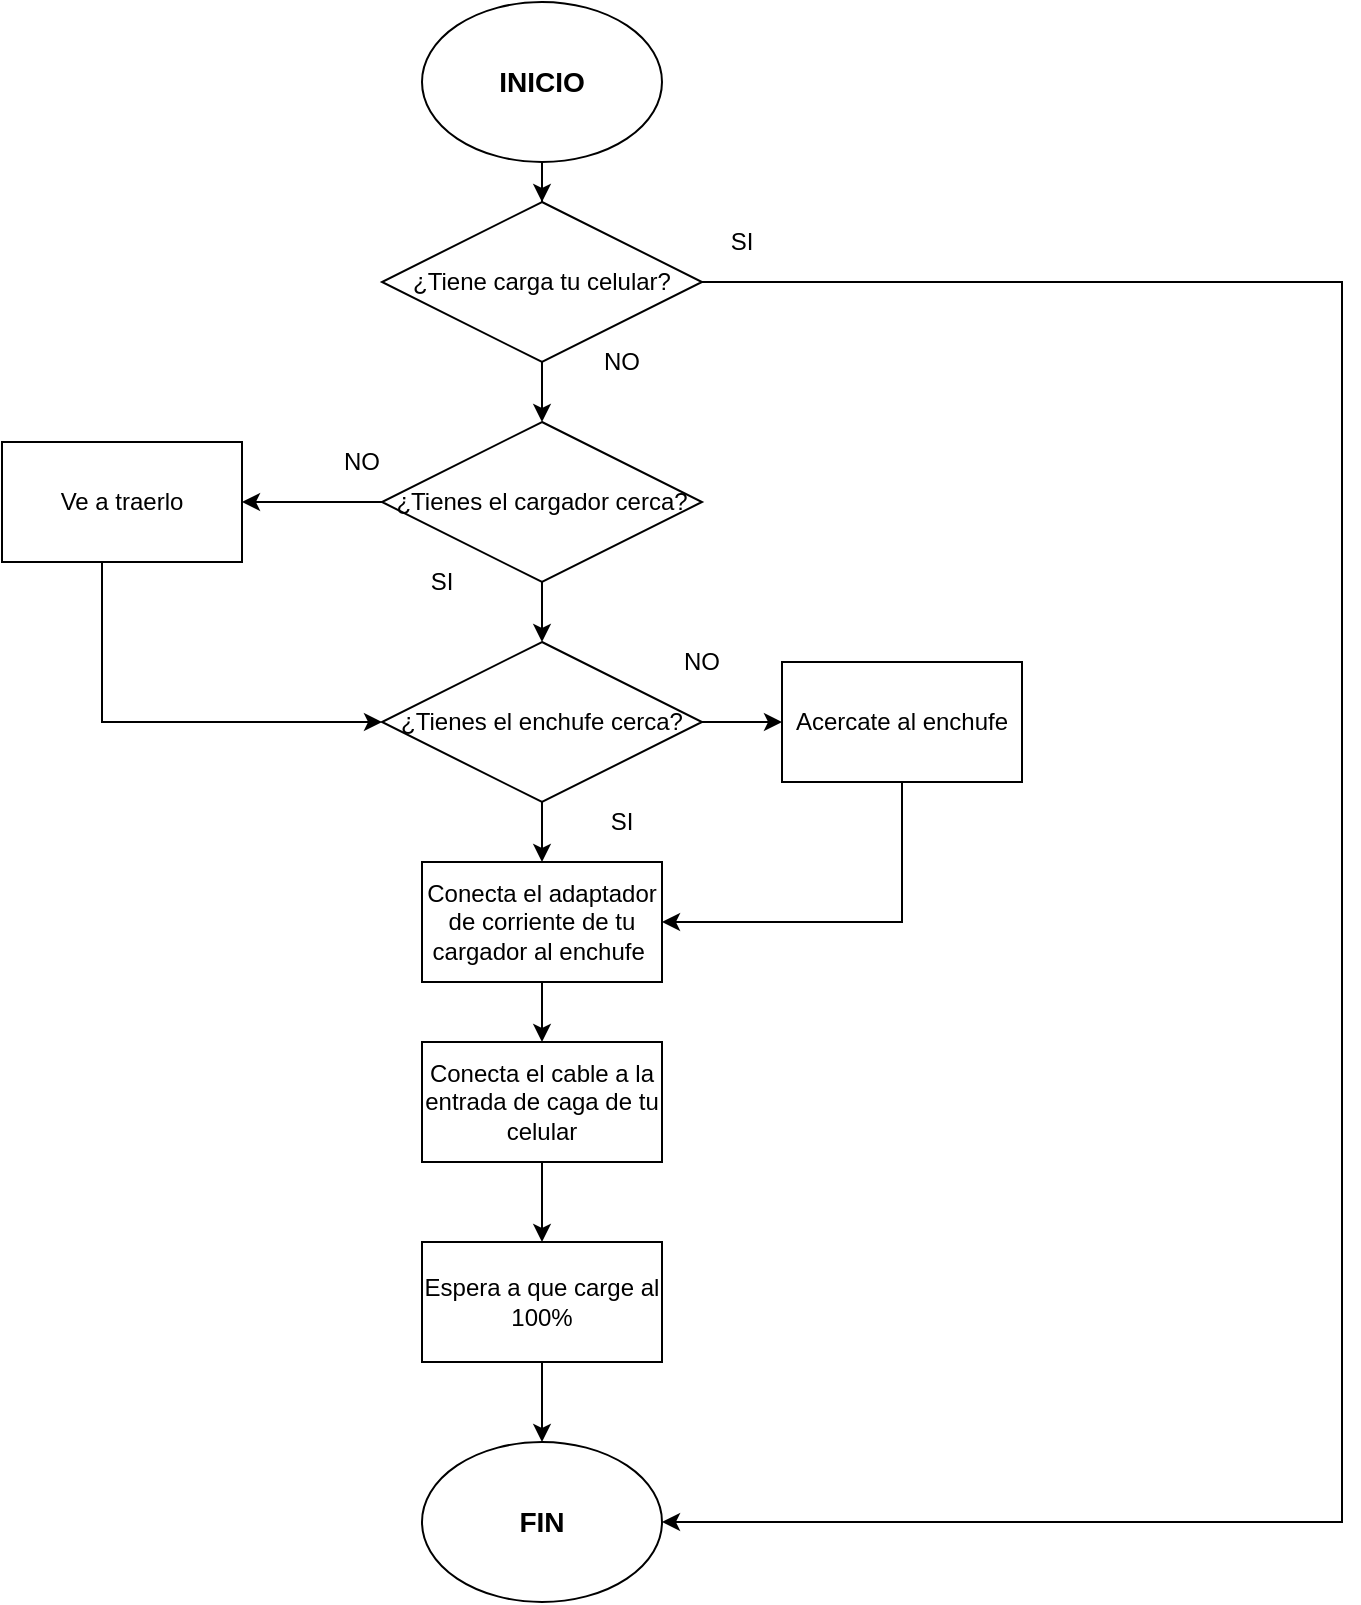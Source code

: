 <mxfile version="14.9.7" type="github"><diagram id="aCPkrByp7o2RSxHXObI8" name="Page-1"><mxGraphModel dx="1038" dy="528" grid="1" gridSize="10" guides="1" tooltips="1" connect="1" arrows="1" fold="1" page="1" pageScale="1" pageWidth="1100" pageHeight="850" math="0" shadow="0"><root><mxCell id="0"/><mxCell id="1" parent="0"/><mxCell id="q6ZmIGqcAteuviBOe2XW-6" style="edgeStyle=orthogonalEdgeStyle;rounded=0;orthogonalLoop=1;jettySize=auto;html=1;" edge="1" parent="1" source="q6ZmIGqcAteuviBOe2XW-1" target="q6ZmIGqcAteuviBOe2XW-2"><mxGeometry relative="1" as="geometry"/></mxCell><mxCell id="q6ZmIGqcAteuviBOe2XW-1" value="&lt;h3&gt;&lt;b&gt;INICIO&lt;/b&gt;&lt;/h3&gt;" style="ellipse;whiteSpace=wrap;html=1;" vertex="1" parent="1"><mxGeometry x="340" y="40" width="120" height="80" as="geometry"/></mxCell><mxCell id="q6ZmIGqcAteuviBOe2XW-5" style="edgeStyle=orthogonalEdgeStyle;rounded=0;orthogonalLoop=1;jettySize=auto;html=1;" edge="1" parent="1" source="q6ZmIGqcAteuviBOe2XW-2" target="q6ZmIGqcAteuviBOe2XW-4"><mxGeometry relative="1" as="geometry"/></mxCell><mxCell id="q6ZmIGqcAteuviBOe2XW-7" style="edgeStyle=orthogonalEdgeStyle;rounded=0;orthogonalLoop=1;jettySize=auto;html=1;entryX=1;entryY=0.5;entryDx=0;entryDy=0;" edge="1" parent="1" source="q6ZmIGqcAteuviBOe2XW-2" target="q6ZmIGqcAteuviBOe2XW-3"><mxGeometry relative="1" as="geometry"><Array as="points"><mxPoint x="800" y="180"/><mxPoint x="800" y="800"/></Array></mxGeometry></mxCell><mxCell id="q6ZmIGqcAteuviBOe2XW-2" value="¿Tiene carga tu celular?" style="rhombus;whiteSpace=wrap;html=1;" vertex="1" parent="1"><mxGeometry x="320" y="140" width="160" height="80" as="geometry"/></mxCell><mxCell id="q6ZmIGqcAteuviBOe2XW-3" value="&lt;h3&gt;&lt;b&gt;FIN&lt;/b&gt;&lt;/h3&gt;" style="ellipse;whiteSpace=wrap;html=1;" vertex="1" parent="1"><mxGeometry x="340" y="760" width="120" height="80" as="geometry"/></mxCell><mxCell id="q6ZmIGqcAteuviBOe2XW-14" style="edgeStyle=orthogonalEdgeStyle;rounded=0;orthogonalLoop=1;jettySize=auto;html=1;entryX=0.5;entryY=0;entryDx=0;entryDy=0;" edge="1" parent="1" source="q6ZmIGqcAteuviBOe2XW-4" target="q6ZmIGqcAteuviBOe2XW-11"><mxGeometry relative="1" as="geometry"/></mxCell><mxCell id="q6ZmIGqcAteuviBOe2XW-17" style="edgeStyle=orthogonalEdgeStyle;rounded=0;orthogonalLoop=1;jettySize=auto;html=1;" edge="1" parent="1" source="q6ZmIGqcAteuviBOe2XW-4" target="q6ZmIGqcAteuviBOe2XW-10"><mxGeometry relative="1" as="geometry"/></mxCell><mxCell id="q6ZmIGqcAteuviBOe2XW-4" value="¿Tienes el cargador cerca?" style="rhombus;whiteSpace=wrap;html=1;" vertex="1" parent="1"><mxGeometry x="320" y="250" width="160" height="80" as="geometry"/></mxCell><mxCell id="q6ZmIGqcAteuviBOe2XW-8" value="SI" style="text;html=1;strokeColor=none;fillColor=none;align=center;verticalAlign=middle;whiteSpace=wrap;rounded=0;" vertex="1" parent="1"><mxGeometry x="480" y="150" width="40" height="20" as="geometry"/></mxCell><mxCell id="q6ZmIGqcAteuviBOe2XW-9" value="NO" style="text;html=1;strokeColor=none;fillColor=none;align=center;verticalAlign=middle;whiteSpace=wrap;rounded=0;" vertex="1" parent="1"><mxGeometry x="420" y="210" width="40" height="20" as="geometry"/></mxCell><mxCell id="q6ZmIGqcAteuviBOe2XW-18" style="edgeStyle=orthogonalEdgeStyle;rounded=0;orthogonalLoop=1;jettySize=auto;html=1;entryX=0;entryY=0.5;entryDx=0;entryDy=0;" edge="1" parent="1" source="q6ZmIGqcAteuviBOe2XW-10" target="q6ZmIGqcAteuviBOe2XW-11"><mxGeometry relative="1" as="geometry"><Array as="points"><mxPoint x="180" y="400"/></Array></mxGeometry></mxCell><mxCell id="q6ZmIGqcAteuviBOe2XW-10" value="Ve a traerlo" style="rounded=0;whiteSpace=wrap;html=1;" vertex="1" parent="1"><mxGeometry x="130" y="260" width="120" height="60" as="geometry"/></mxCell><mxCell id="q6ZmIGqcAteuviBOe2XW-22" style="edgeStyle=orthogonalEdgeStyle;rounded=0;orthogonalLoop=1;jettySize=auto;html=1;entryX=0;entryY=0.5;entryDx=0;entryDy=0;" edge="1" parent="1" source="q6ZmIGqcAteuviBOe2XW-11" target="q6ZmIGqcAteuviBOe2XW-19"><mxGeometry relative="1" as="geometry"/></mxCell><mxCell id="q6ZmIGqcAteuviBOe2XW-24" style="edgeStyle=orthogonalEdgeStyle;rounded=0;orthogonalLoop=1;jettySize=auto;html=1;entryX=0.5;entryY=0;entryDx=0;entryDy=0;" edge="1" parent="1" source="q6ZmIGqcAteuviBOe2XW-11" target="q6ZmIGqcAteuviBOe2XW-21"><mxGeometry relative="1" as="geometry"/></mxCell><mxCell id="q6ZmIGqcAteuviBOe2XW-11" value="¿Tienes el enchufe cerca?" style="rhombus;whiteSpace=wrap;html=1;" vertex="1" parent="1"><mxGeometry x="320" y="360" width="160" height="80" as="geometry"/></mxCell><mxCell id="q6ZmIGqcAteuviBOe2XW-15" value="NO" style="text;html=1;strokeColor=none;fillColor=none;align=center;verticalAlign=middle;whiteSpace=wrap;rounded=0;" vertex="1" parent="1"><mxGeometry x="290" y="260" width="40" height="20" as="geometry"/></mxCell><mxCell id="q6ZmIGqcAteuviBOe2XW-16" value="SI" style="text;html=1;strokeColor=none;fillColor=none;align=center;verticalAlign=middle;whiteSpace=wrap;rounded=0;" vertex="1" parent="1"><mxGeometry x="330" y="320" width="40" height="20" as="geometry"/></mxCell><mxCell id="q6ZmIGqcAteuviBOe2XW-23" style="edgeStyle=orthogonalEdgeStyle;rounded=0;orthogonalLoop=1;jettySize=auto;html=1;entryX=1;entryY=0.5;entryDx=0;entryDy=0;" edge="1" parent="1" source="q6ZmIGqcAteuviBOe2XW-19" target="q6ZmIGqcAteuviBOe2XW-21"><mxGeometry relative="1" as="geometry"><Array as="points"><mxPoint x="580" y="500"/></Array></mxGeometry></mxCell><mxCell id="q6ZmIGqcAteuviBOe2XW-19" value="Acercate al enchufe" style="rounded=0;whiteSpace=wrap;html=1;" vertex="1" parent="1"><mxGeometry x="520" y="370" width="120" height="60" as="geometry"/></mxCell><mxCell id="q6ZmIGqcAteuviBOe2XW-26" style="edgeStyle=orthogonalEdgeStyle;rounded=0;orthogonalLoop=1;jettySize=auto;html=1;entryX=0.5;entryY=0;entryDx=0;entryDy=0;exitX=0;exitY=0.5;exitDx=0;exitDy=0;" edge="1" parent="1" source="q6ZmIGqcAteuviBOe2XW-29" target="q6ZmIGqcAteuviBOe2XW-3"><mxGeometry relative="1" as="geometry"><Array as="points"><mxPoint x="400" y="700"/></Array></mxGeometry></mxCell><mxCell id="q6ZmIGqcAteuviBOe2XW-31" style="edgeStyle=orthogonalEdgeStyle;rounded=0;orthogonalLoop=1;jettySize=auto;html=1;entryX=0.5;entryY=0;entryDx=0;entryDy=0;" edge="1" parent="1" source="q6ZmIGqcAteuviBOe2XW-20" target="q6ZmIGqcAteuviBOe2XW-29"><mxGeometry relative="1" as="geometry"/></mxCell><mxCell id="q6ZmIGqcAteuviBOe2XW-20" value="Conecta el cable a la entrada de caga de tu celular" style="rounded=0;whiteSpace=wrap;html=1;" vertex="1" parent="1"><mxGeometry x="340" y="560" width="120" height="60" as="geometry"/></mxCell><mxCell id="q6ZmIGqcAteuviBOe2XW-25" style="edgeStyle=orthogonalEdgeStyle;rounded=0;orthogonalLoop=1;jettySize=auto;html=1;entryX=0.5;entryY=0;entryDx=0;entryDy=0;" edge="1" parent="1" source="q6ZmIGqcAteuviBOe2XW-21" target="q6ZmIGqcAteuviBOe2XW-20"><mxGeometry relative="1" as="geometry"/></mxCell><mxCell id="q6ZmIGqcAteuviBOe2XW-21" value="Conecta el adaptador de corriente de tu cargador al enchufe&amp;nbsp;" style="rounded=0;whiteSpace=wrap;html=1;" vertex="1" parent="1"><mxGeometry x="340" y="470" width="120" height="60" as="geometry"/></mxCell><mxCell id="q6ZmIGqcAteuviBOe2XW-27" value="NO" style="text;html=1;strokeColor=none;fillColor=none;align=center;verticalAlign=middle;whiteSpace=wrap;rounded=0;" vertex="1" parent="1"><mxGeometry x="460" y="360" width="40" height="20" as="geometry"/></mxCell><mxCell id="q6ZmIGqcAteuviBOe2XW-28" value="SI" style="text;html=1;strokeColor=none;fillColor=none;align=center;verticalAlign=middle;whiteSpace=wrap;rounded=0;" vertex="1" parent="1"><mxGeometry x="420" y="440" width="40" height="20" as="geometry"/></mxCell><mxCell id="q6ZmIGqcAteuviBOe2XW-29" value="Espera a que carge al 100%" style="rounded=0;whiteSpace=wrap;html=1;" vertex="1" parent="1"><mxGeometry x="340" y="660" width="120" height="60" as="geometry"/></mxCell></root></mxGraphModel></diagram></mxfile>